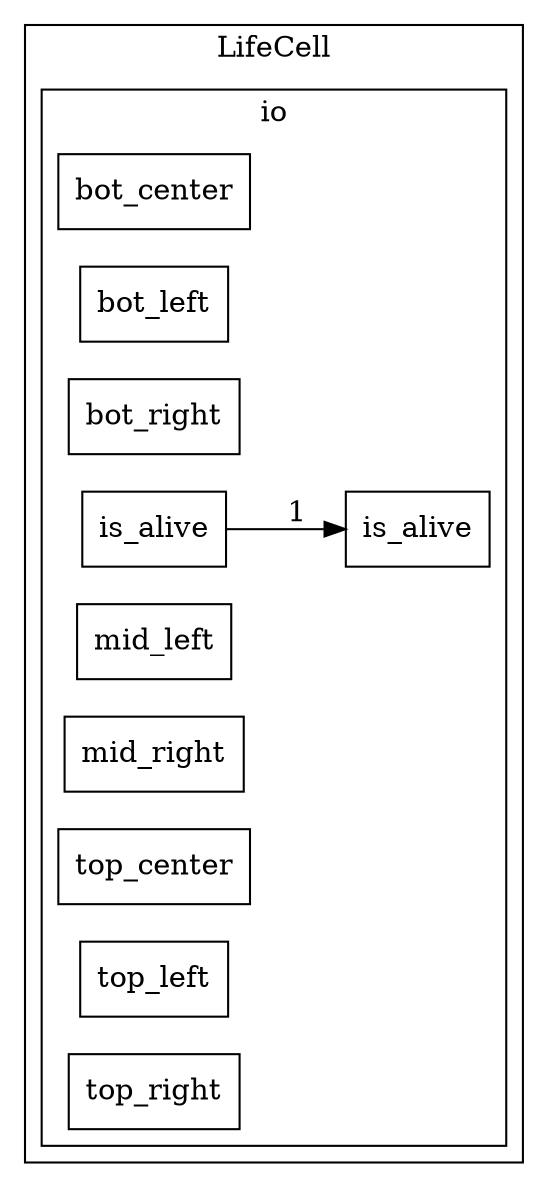 digraph TopTop {
rankdir = LR;
subgraph clusterLifeCell{
label = "LifeCell";
subgraph clusterio__0{
node [shape=box];
label = "io";
io_bot_center[label="bot_center"];
io_bot_left[label="bot_left"];
io_bot_right[label="bot_right"];
io_is_alive[label="is_alive"];
is_alive -> io_is_alive[label="1"];
io_mid_left[label="mid_left"];
io_mid_right[label="mid_right"];
io_top_center[label="top_center"];
io_top_left[label="top_left"];
io_top_right[label="top_right"];
}
}
}